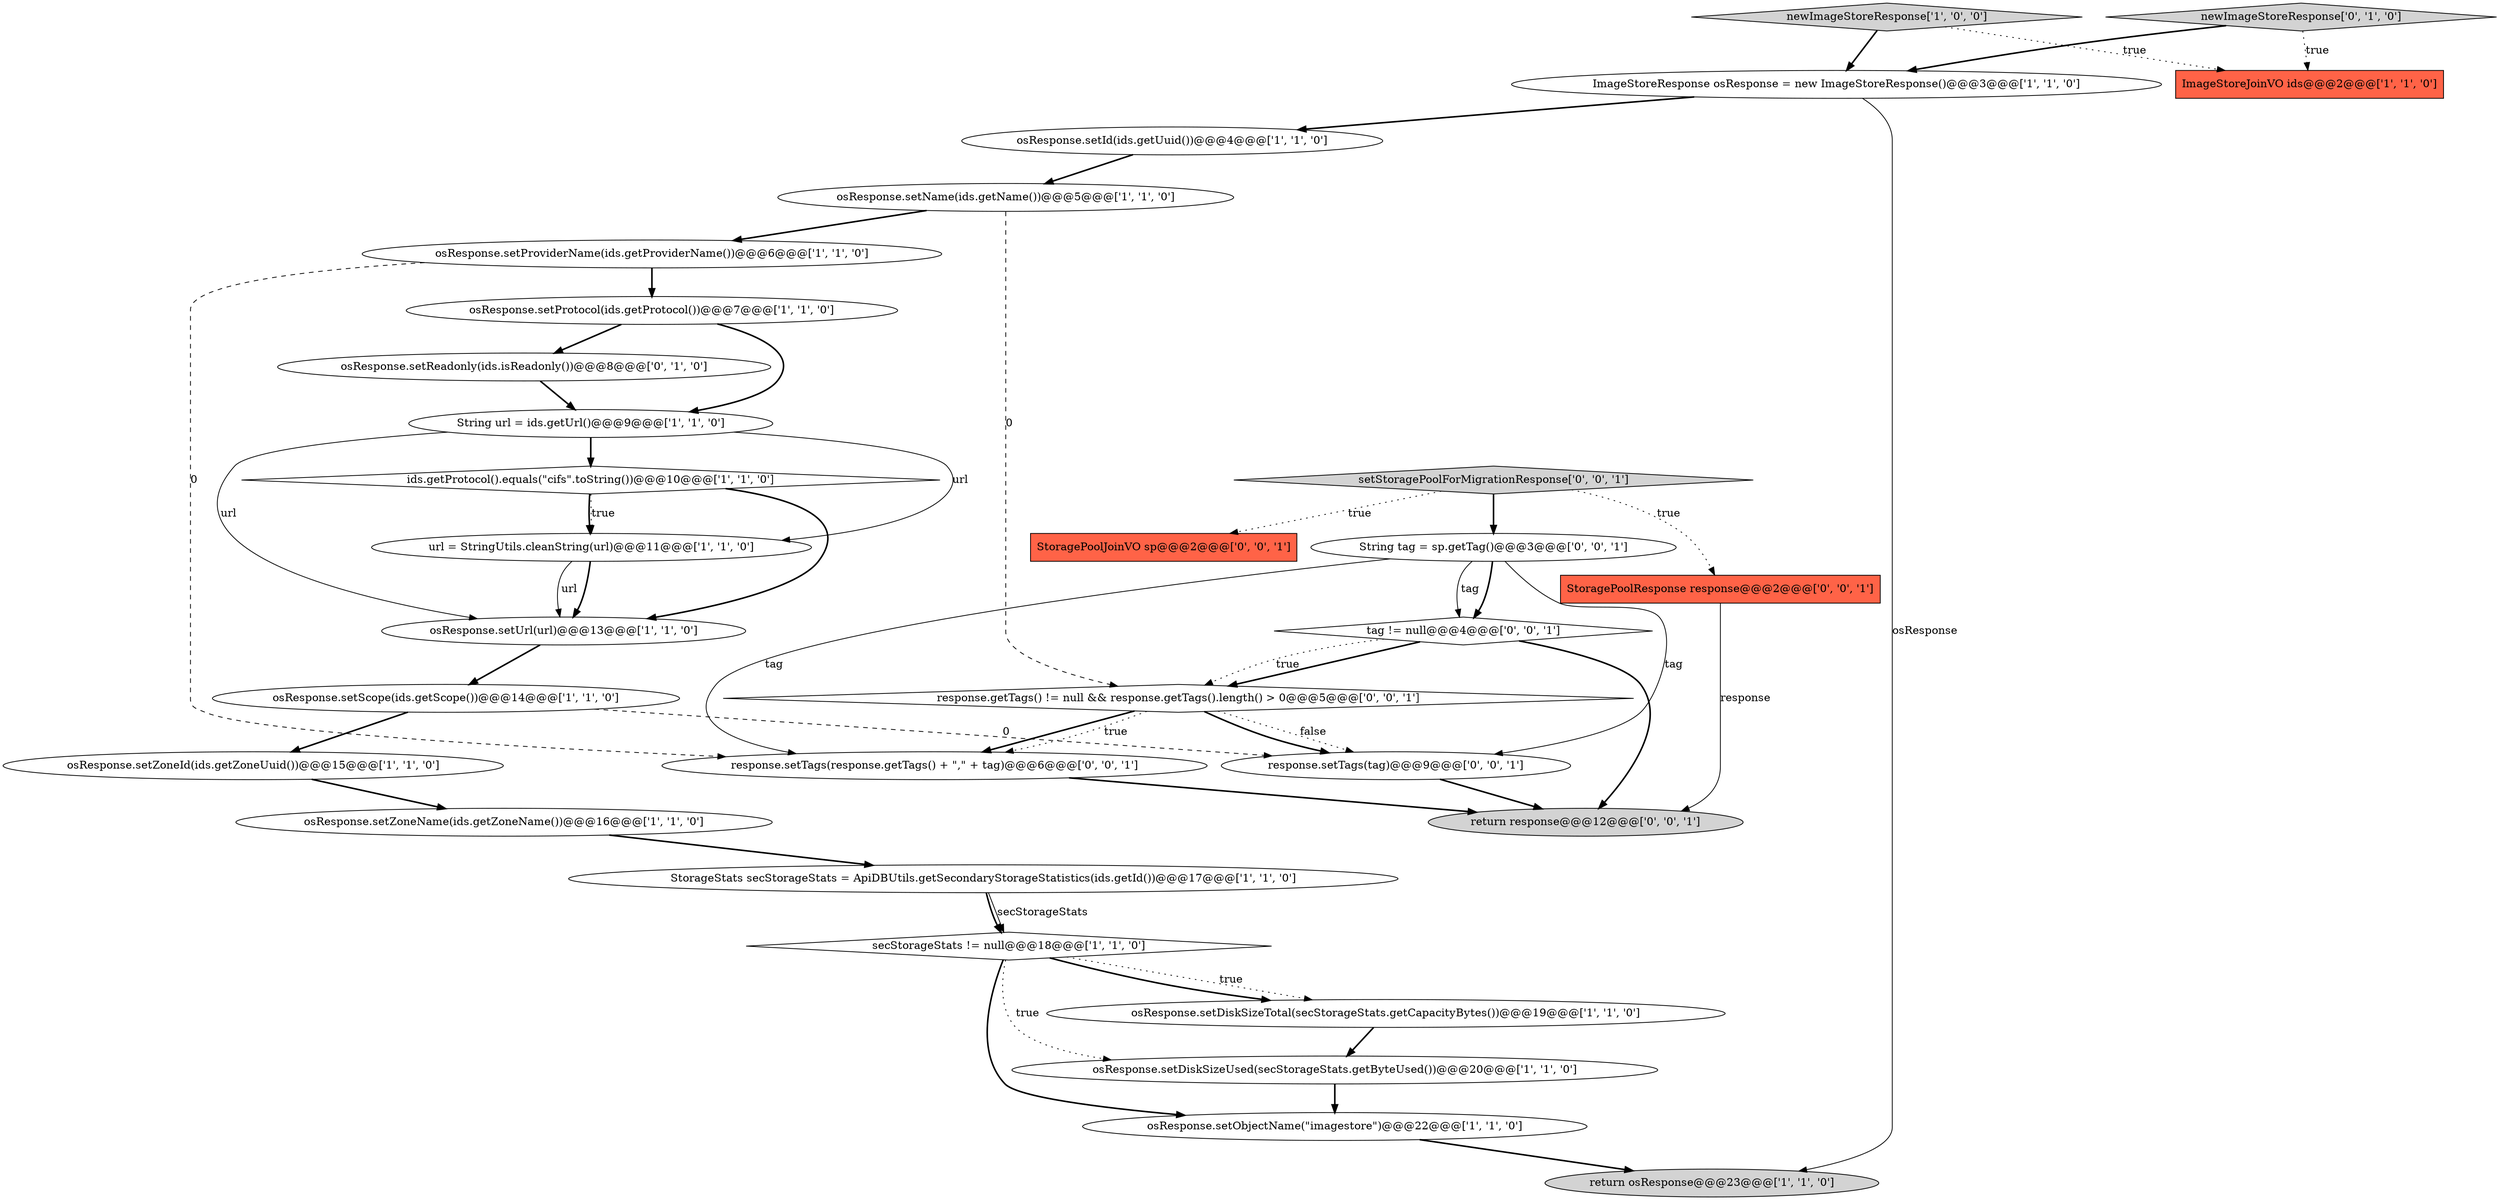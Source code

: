 digraph {
23 [style = filled, label = "response.getTags() != null && response.getTags().length() > 0@@@5@@@['0', '0', '1']", fillcolor = white, shape = diamond image = "AAA0AAABBB3BBB"];
30 [style = filled, label = "StoragePoolJoinVO sp@@@2@@@['0', '0', '1']", fillcolor = tomato, shape = box image = "AAA0AAABBB3BBB"];
0 [style = filled, label = "osResponse.setId(ids.getUuid())@@@4@@@['1', '1', '0']", fillcolor = white, shape = ellipse image = "AAA0AAABBB1BBB"];
5 [style = filled, label = "osResponse.setDiskSizeUsed(secStorageStats.getByteUsed())@@@20@@@['1', '1', '0']", fillcolor = white, shape = ellipse image = "AAA0AAABBB1BBB"];
25 [style = filled, label = "response.setTags(response.getTags() + \",\" + tag)@@@6@@@['0', '0', '1']", fillcolor = white, shape = ellipse image = "AAA0AAABBB3BBB"];
7 [style = filled, label = "osResponse.setZoneName(ids.getZoneName())@@@16@@@['1', '1', '0']", fillcolor = white, shape = ellipse image = "AAA0AAABBB1BBB"];
16 [style = filled, label = "return osResponse@@@23@@@['1', '1', '0']", fillcolor = lightgray, shape = ellipse image = "AAA0AAABBB1BBB"];
19 [style = filled, label = "newImageStoreResponse['1', '0', '0']", fillcolor = lightgray, shape = diamond image = "AAA0AAABBB1BBB"];
24 [style = filled, label = "tag != null@@@4@@@['0', '0', '1']", fillcolor = white, shape = diamond image = "AAA0AAABBB3BBB"];
13 [style = filled, label = "ImageStoreResponse osResponse = new ImageStoreResponse()@@@3@@@['1', '1', '0']", fillcolor = white, shape = ellipse image = "AAA0AAABBB1BBB"];
14 [style = filled, label = "osResponse.setName(ids.getName())@@@5@@@['1', '1', '0']", fillcolor = white, shape = ellipse image = "AAA0AAABBB1BBB"];
11 [style = filled, label = "String url = ids.getUrl()@@@9@@@['1', '1', '0']", fillcolor = white, shape = ellipse image = "AAA0AAABBB1BBB"];
4 [style = filled, label = "ids.getProtocol().equals(\"cifs\".toString())@@@10@@@['1', '1', '0']", fillcolor = white, shape = diamond image = "AAA0AAABBB1BBB"];
22 [style = filled, label = "setStoragePoolForMigrationResponse['0', '0', '1']", fillcolor = lightgray, shape = diamond image = "AAA0AAABBB3BBB"];
27 [style = filled, label = "return response@@@12@@@['0', '0', '1']", fillcolor = lightgray, shape = ellipse image = "AAA0AAABBB3BBB"];
1 [style = filled, label = "osResponse.setZoneId(ids.getZoneUuid())@@@15@@@['1', '1', '0']", fillcolor = white, shape = ellipse image = "AAA0AAABBB1BBB"];
10 [style = filled, label = "osResponse.setProviderName(ids.getProviderName())@@@6@@@['1', '1', '0']", fillcolor = white, shape = ellipse image = "AAA0AAABBB1BBB"];
3 [style = filled, label = "secStorageStats != null@@@18@@@['1', '1', '0']", fillcolor = white, shape = diamond image = "AAA0AAABBB1BBB"];
18 [style = filled, label = "url = StringUtils.cleanString(url)@@@11@@@['1', '1', '0']", fillcolor = white, shape = ellipse image = "AAA0AAABBB1BBB"];
26 [style = filled, label = "String tag = sp.getTag()@@@3@@@['0', '0', '1']", fillcolor = white, shape = ellipse image = "AAA0AAABBB3BBB"];
20 [style = filled, label = "osResponse.setReadonly(ids.isReadonly())@@@8@@@['0', '1', '0']", fillcolor = white, shape = ellipse image = "AAA1AAABBB2BBB"];
28 [style = filled, label = "response.setTags(tag)@@@9@@@['0', '0', '1']", fillcolor = white, shape = ellipse image = "AAA0AAABBB3BBB"];
21 [style = filled, label = "newImageStoreResponse['0', '1', '0']", fillcolor = lightgray, shape = diamond image = "AAA0AAABBB2BBB"];
29 [style = filled, label = "StoragePoolResponse response@@@2@@@['0', '0', '1']", fillcolor = tomato, shape = box image = "AAA0AAABBB3BBB"];
15 [style = filled, label = "osResponse.setDiskSizeTotal(secStorageStats.getCapacityBytes())@@@19@@@['1', '1', '0']", fillcolor = white, shape = ellipse image = "AAA0AAABBB1BBB"];
9 [style = filled, label = "osResponse.setUrl(url)@@@13@@@['1', '1', '0']", fillcolor = white, shape = ellipse image = "AAA0AAABBB1BBB"];
17 [style = filled, label = "osResponse.setProtocol(ids.getProtocol())@@@7@@@['1', '1', '0']", fillcolor = white, shape = ellipse image = "AAA0AAABBB1BBB"];
12 [style = filled, label = "osResponse.setScope(ids.getScope())@@@14@@@['1', '1', '0']", fillcolor = white, shape = ellipse image = "AAA0AAABBB1BBB"];
8 [style = filled, label = "ImageStoreJoinVO ids@@@2@@@['1', '1', '0']", fillcolor = tomato, shape = box image = "AAA0AAABBB1BBB"];
6 [style = filled, label = "StorageStats secStorageStats = ApiDBUtils.getSecondaryStorageStatistics(ids.getId())@@@17@@@['1', '1', '0']", fillcolor = white, shape = ellipse image = "AAA0AAABBB1BBB"];
2 [style = filled, label = "osResponse.setObjectName(\"imagestore\")@@@22@@@['1', '1', '0']", fillcolor = white, shape = ellipse image = "AAA0AAABBB1BBB"];
5->2 [style = bold, label=""];
26->24 [style = bold, label=""];
26->25 [style = solid, label="tag"];
11->4 [style = bold, label=""];
29->27 [style = solid, label="response"];
23->25 [style = bold, label=""];
3->15 [style = dotted, label="true"];
26->28 [style = solid, label="tag"];
4->18 [style = bold, label=""];
10->17 [style = bold, label=""];
11->9 [style = solid, label="url"];
24->23 [style = bold, label=""];
3->2 [style = bold, label=""];
12->28 [style = dashed, label="0"];
13->0 [style = bold, label=""];
10->25 [style = dashed, label="0"];
26->24 [style = solid, label="tag"];
22->30 [style = dotted, label="true"];
23->28 [style = dotted, label="false"];
7->6 [style = bold, label=""];
12->1 [style = bold, label=""];
4->18 [style = dotted, label="true"];
11->18 [style = solid, label="url"];
17->20 [style = bold, label=""];
13->16 [style = solid, label="osResponse"];
6->3 [style = solid, label="secStorageStats"];
19->8 [style = dotted, label="true"];
19->13 [style = bold, label=""];
22->29 [style = dotted, label="true"];
28->27 [style = bold, label=""];
18->9 [style = bold, label=""];
24->23 [style = dotted, label="true"];
22->26 [style = bold, label=""];
4->9 [style = bold, label=""];
18->9 [style = solid, label="url"];
6->3 [style = bold, label=""];
23->25 [style = dotted, label="true"];
15->5 [style = bold, label=""];
3->15 [style = bold, label=""];
17->11 [style = bold, label=""];
21->8 [style = dotted, label="true"];
2->16 [style = bold, label=""];
23->28 [style = bold, label=""];
24->27 [style = bold, label=""];
1->7 [style = bold, label=""];
0->14 [style = bold, label=""];
14->10 [style = bold, label=""];
25->27 [style = bold, label=""];
14->23 [style = dashed, label="0"];
3->5 [style = dotted, label="true"];
9->12 [style = bold, label=""];
21->13 [style = bold, label=""];
20->11 [style = bold, label=""];
}
